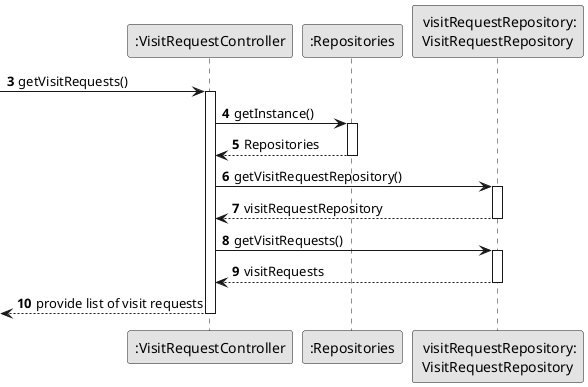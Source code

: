 @startuml
skinparam monochrome true
skinparam packageStyle rectangle
skinparam shadowing false



participant ":VisitRequestController" as CTRL
participant ":Repositories" as MainRepository
participant " visitRequestRepository:\nVisitRequestRepository" as VRR

autonumber 3

'hide footbox

         -> CTRL : getVisitRequests()

             activate CTRL
                CTRL -> MainRepository : getInstance()
                 activate MainRepository

                 MainRepository -->CTRL : Repositories
                 deactivate MainRepository

                 CTRL -> VRR: getVisitRequestRepository()
                 activate VRR

                 VRR --> CTRL: visitRequestRepository
                 deactivate VRR

                 CTRL -> VRR : getVisitRequests()

                 activate VRR

                 VRR-->CTRL : visitRequests

                 deactivate VRR



              <-- CTRL : provide list of visit requests
             deactivate CTRL




@enduml